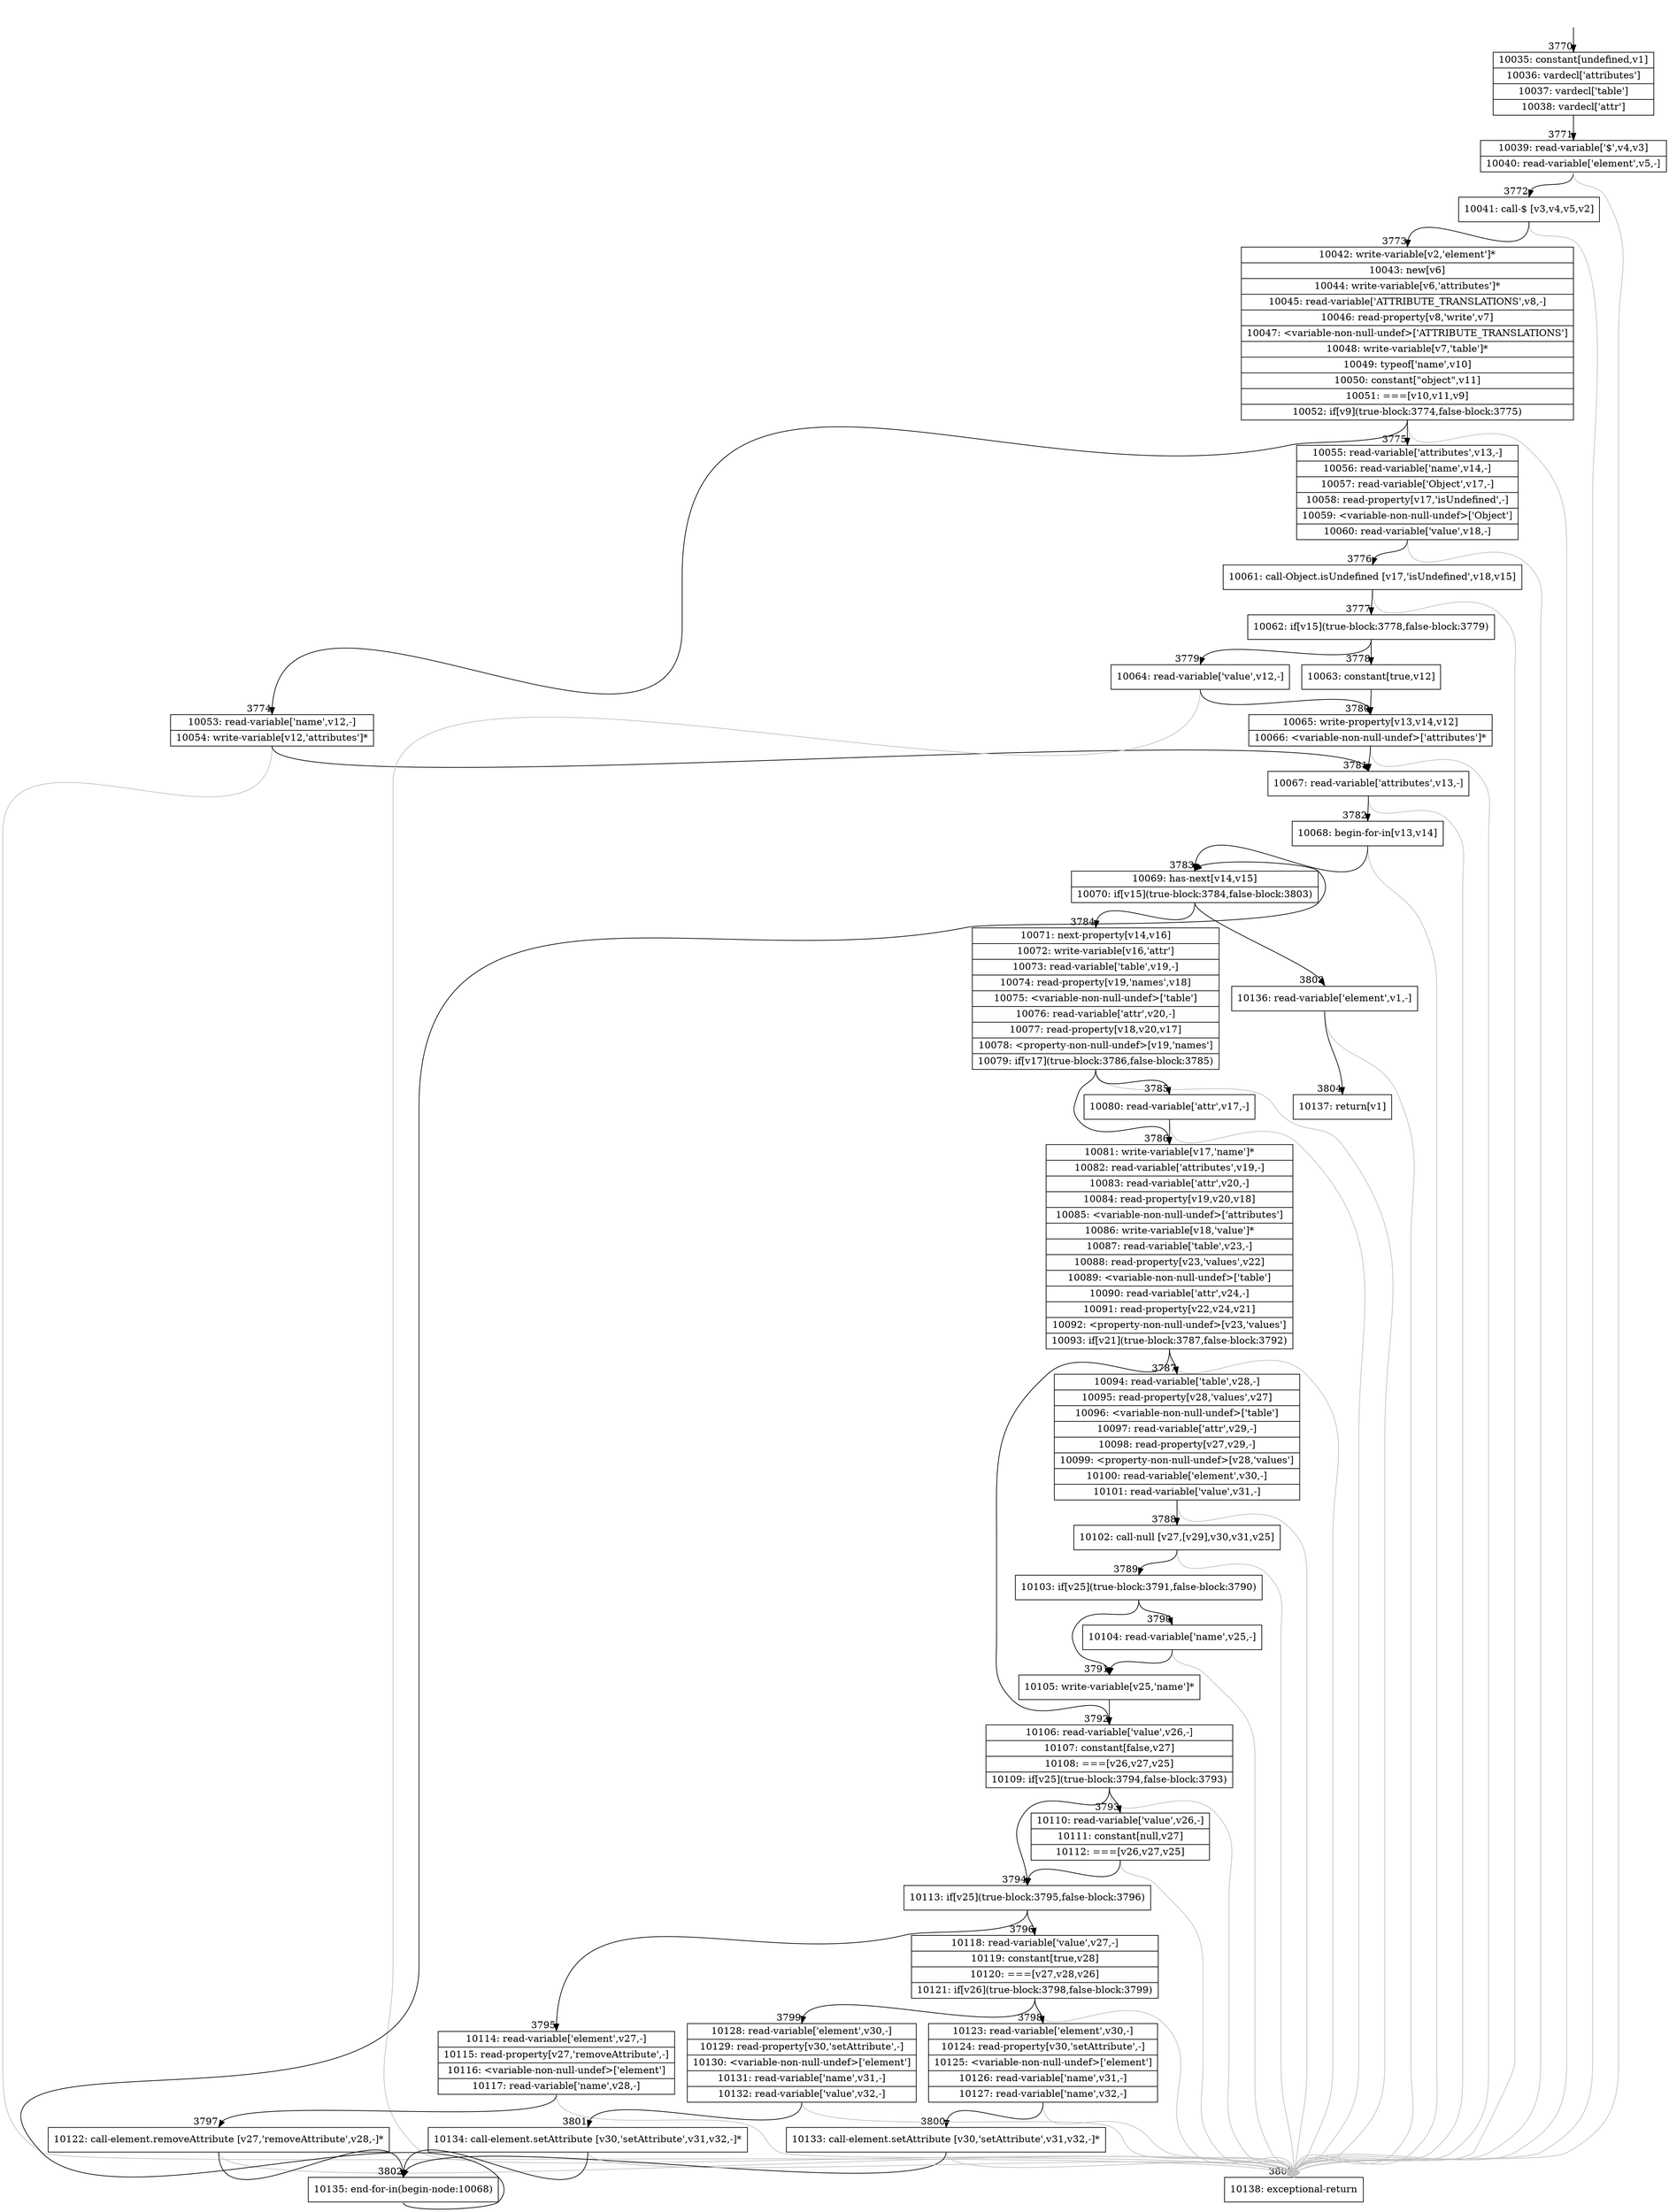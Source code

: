 digraph {
rankdir="TD"
BB_entry319[shape=none,label=""];
BB_entry319 -> BB3770 [tailport=s, headport=n, headlabel="    3770"]
BB3770 [shape=record label="{10035: constant[undefined,v1]|10036: vardecl['attributes']|10037: vardecl['table']|10038: vardecl['attr']}" ] 
BB3770 -> BB3771 [tailport=s, headport=n, headlabel="      3771"]
BB3771 [shape=record label="{10039: read-variable['$',v4,v3]|10040: read-variable['element',v5,-]}" ] 
BB3771 -> BB3772 [tailport=s, headport=n, headlabel="      3772"]
BB3771 -> BB3805 [tailport=s, headport=n, color=gray, headlabel="      3805"]
BB3772 [shape=record label="{10041: call-$ [v3,v4,v5,v2]}" ] 
BB3772 -> BB3773 [tailport=s, headport=n, headlabel="      3773"]
BB3772 -> BB3805 [tailport=s, headport=n, color=gray]
BB3773 [shape=record label="{10042: write-variable[v2,'element']*|10043: new[v6]|10044: write-variable[v6,'attributes']*|10045: read-variable['ATTRIBUTE_TRANSLATIONS',v8,-]|10046: read-property[v8,'write',v7]|10047: \<variable-non-null-undef\>['ATTRIBUTE_TRANSLATIONS']|10048: write-variable[v7,'table']*|10049: typeof['name',v10]|10050: constant[\"object\",v11]|10051: ===[v10,v11,v9]|10052: if[v9](true-block:3774,false-block:3775)}" ] 
BB3773 -> BB3774 [tailport=s, headport=n, headlabel="      3774"]
BB3773 -> BB3775 [tailport=s, headport=n, headlabel="      3775"]
BB3773 -> BB3805 [tailport=s, headport=n, color=gray]
BB3774 [shape=record label="{10053: read-variable['name',v12,-]|10054: write-variable[v12,'attributes']*}" ] 
BB3774 -> BB3781 [tailport=s, headport=n, headlabel="      3781"]
BB3774 -> BB3805 [tailport=s, headport=n, color=gray]
BB3775 [shape=record label="{10055: read-variable['attributes',v13,-]|10056: read-variable['name',v14,-]|10057: read-variable['Object',v17,-]|10058: read-property[v17,'isUndefined',-]|10059: \<variable-non-null-undef\>['Object']|10060: read-variable['value',v18,-]}" ] 
BB3775 -> BB3776 [tailport=s, headport=n, headlabel="      3776"]
BB3775 -> BB3805 [tailport=s, headport=n, color=gray]
BB3776 [shape=record label="{10061: call-Object.isUndefined [v17,'isUndefined',v18,v15]}" ] 
BB3776 -> BB3777 [tailport=s, headport=n, headlabel="      3777"]
BB3776 -> BB3805 [tailport=s, headport=n, color=gray]
BB3777 [shape=record label="{10062: if[v15](true-block:3778,false-block:3779)}" ] 
BB3777 -> BB3778 [tailport=s, headport=n, headlabel="      3778"]
BB3777 -> BB3779 [tailport=s, headport=n, headlabel="      3779"]
BB3778 [shape=record label="{10063: constant[true,v12]}" ] 
BB3778 -> BB3780 [tailport=s, headport=n, headlabel="      3780"]
BB3779 [shape=record label="{10064: read-variable['value',v12,-]}" ] 
BB3779 -> BB3780 [tailport=s, headport=n]
BB3779 -> BB3805 [tailport=s, headport=n, color=gray]
BB3780 [shape=record label="{10065: write-property[v13,v14,v12]|10066: \<variable-non-null-undef\>['attributes']*}" ] 
BB3780 -> BB3781 [tailport=s, headport=n]
BB3780 -> BB3805 [tailport=s, headport=n, color=gray]
BB3781 [shape=record label="{10067: read-variable['attributes',v13,-]}" ] 
BB3781 -> BB3782 [tailport=s, headport=n, headlabel="      3782"]
BB3781 -> BB3805 [tailport=s, headport=n, color=gray]
BB3782 [shape=record label="{10068: begin-for-in[v13,v14]}" ] 
BB3782 -> BB3783 [tailport=s, headport=n, headlabel="      3783"]
BB3782 -> BB3805 [tailport=s, headport=n, color=gray]
BB3783 [shape=record label="{10069: has-next[v14,v15]|10070: if[v15](true-block:3784,false-block:3803)}" ] 
BB3783 -> BB3784 [tailport=s, headport=n, headlabel="      3784"]
BB3783 -> BB3803 [tailport=s, headport=n, headlabel="      3803"]
BB3784 [shape=record label="{10071: next-property[v14,v16]|10072: write-variable[v16,'attr']|10073: read-variable['table',v19,-]|10074: read-property[v19,'names',v18]|10075: \<variable-non-null-undef\>['table']|10076: read-variable['attr',v20,-]|10077: read-property[v18,v20,v17]|10078: \<property-non-null-undef\>[v19,'names']|10079: if[v17](true-block:3786,false-block:3785)}" ] 
BB3784 -> BB3786 [tailport=s, headport=n, headlabel="      3786"]
BB3784 -> BB3785 [tailport=s, headport=n, headlabel="      3785"]
BB3784 -> BB3805 [tailport=s, headport=n, color=gray]
BB3785 [shape=record label="{10080: read-variable['attr',v17,-]}" ] 
BB3785 -> BB3786 [tailport=s, headport=n]
BB3785 -> BB3805 [tailport=s, headport=n, color=gray]
BB3786 [shape=record label="{10081: write-variable[v17,'name']*|10082: read-variable['attributes',v19,-]|10083: read-variable['attr',v20,-]|10084: read-property[v19,v20,v18]|10085: \<variable-non-null-undef\>['attributes']|10086: write-variable[v18,'value']*|10087: read-variable['table',v23,-]|10088: read-property[v23,'values',v22]|10089: \<variable-non-null-undef\>['table']|10090: read-variable['attr',v24,-]|10091: read-property[v22,v24,v21]|10092: \<property-non-null-undef\>[v23,'values']|10093: if[v21](true-block:3787,false-block:3792)}" ] 
BB3786 -> BB3787 [tailport=s, headport=n, headlabel="      3787"]
BB3786 -> BB3792 [tailport=s, headport=n, headlabel="      3792"]
BB3786 -> BB3805 [tailport=s, headport=n, color=gray]
BB3787 [shape=record label="{10094: read-variable['table',v28,-]|10095: read-property[v28,'values',v27]|10096: \<variable-non-null-undef\>['table']|10097: read-variable['attr',v29,-]|10098: read-property[v27,v29,-]|10099: \<property-non-null-undef\>[v28,'values']|10100: read-variable['element',v30,-]|10101: read-variable['value',v31,-]}" ] 
BB3787 -> BB3788 [tailport=s, headport=n, headlabel="      3788"]
BB3787 -> BB3805 [tailport=s, headport=n, color=gray]
BB3788 [shape=record label="{10102: call-null [v27,[v29],v30,v31,v25]}" ] 
BB3788 -> BB3789 [tailport=s, headport=n, headlabel="      3789"]
BB3788 -> BB3805 [tailport=s, headport=n, color=gray]
BB3789 [shape=record label="{10103: if[v25](true-block:3791,false-block:3790)}" ] 
BB3789 -> BB3791 [tailport=s, headport=n, headlabel="      3791"]
BB3789 -> BB3790 [tailport=s, headport=n, headlabel="      3790"]
BB3790 [shape=record label="{10104: read-variable['name',v25,-]}" ] 
BB3790 -> BB3791 [tailport=s, headport=n]
BB3790 -> BB3805 [tailport=s, headport=n, color=gray]
BB3791 [shape=record label="{10105: write-variable[v25,'name']*}" ] 
BB3791 -> BB3792 [tailport=s, headport=n]
BB3792 [shape=record label="{10106: read-variable['value',v26,-]|10107: constant[false,v27]|10108: ===[v26,v27,v25]|10109: if[v25](true-block:3794,false-block:3793)}" ] 
BB3792 -> BB3794 [tailport=s, headport=n, headlabel="      3794"]
BB3792 -> BB3793 [tailport=s, headport=n, headlabel="      3793"]
BB3792 -> BB3805 [tailport=s, headport=n, color=gray]
BB3793 [shape=record label="{10110: read-variable['value',v26,-]|10111: constant[null,v27]|10112: ===[v26,v27,v25]}" ] 
BB3793 -> BB3794 [tailport=s, headport=n]
BB3793 -> BB3805 [tailport=s, headport=n, color=gray]
BB3794 [shape=record label="{10113: if[v25](true-block:3795,false-block:3796)}" ] 
BB3794 -> BB3795 [tailport=s, headport=n, headlabel="      3795"]
BB3794 -> BB3796 [tailport=s, headport=n, headlabel="      3796"]
BB3795 [shape=record label="{10114: read-variable['element',v27,-]|10115: read-property[v27,'removeAttribute',-]|10116: \<variable-non-null-undef\>['element']|10117: read-variable['name',v28,-]}" ] 
BB3795 -> BB3797 [tailport=s, headport=n, headlabel="      3797"]
BB3795 -> BB3805 [tailport=s, headport=n, color=gray]
BB3796 [shape=record label="{10118: read-variable['value',v27,-]|10119: constant[true,v28]|10120: ===[v27,v28,v26]|10121: if[v26](true-block:3798,false-block:3799)}" ] 
BB3796 -> BB3798 [tailport=s, headport=n, headlabel="      3798"]
BB3796 -> BB3799 [tailport=s, headport=n, headlabel="      3799"]
BB3796 -> BB3805 [tailport=s, headport=n, color=gray]
BB3797 [shape=record label="{10122: call-element.removeAttribute [v27,'removeAttribute',v28,-]*}" ] 
BB3797 -> BB3802 [tailport=s, headport=n, headlabel="      3802"]
BB3797 -> BB3805 [tailport=s, headport=n, color=gray]
BB3798 [shape=record label="{10123: read-variable['element',v30,-]|10124: read-property[v30,'setAttribute',-]|10125: \<variable-non-null-undef\>['element']|10126: read-variable['name',v31,-]|10127: read-variable['name',v32,-]}" ] 
BB3798 -> BB3800 [tailport=s, headport=n, headlabel="      3800"]
BB3798 -> BB3805 [tailport=s, headport=n, color=gray]
BB3799 [shape=record label="{10128: read-variable['element',v30,-]|10129: read-property[v30,'setAttribute',-]|10130: \<variable-non-null-undef\>['element']|10131: read-variable['name',v31,-]|10132: read-variable['value',v32,-]}" ] 
BB3799 -> BB3801 [tailport=s, headport=n, headlabel="      3801"]
BB3799 -> BB3805 [tailport=s, headport=n, color=gray]
BB3800 [shape=record label="{10133: call-element.setAttribute [v30,'setAttribute',v31,v32,-]*}" ] 
BB3800 -> BB3802 [tailport=s, headport=n]
BB3800 -> BB3805 [tailport=s, headport=n, color=gray]
BB3801 [shape=record label="{10134: call-element.setAttribute [v30,'setAttribute',v31,v32,-]*}" ] 
BB3801 -> BB3802 [tailport=s, headport=n]
BB3801 -> BB3805 [tailport=s, headport=n, color=gray]
BB3802 [shape=record label="{10135: end-for-in(begin-node:10068)}" ] 
BB3802 -> BB3783 [tailport=s, headport=n]
BB3803 [shape=record label="{10136: read-variable['element',v1,-]}" ] 
BB3803 -> BB3804 [tailport=s, headport=n, headlabel="      3804"]
BB3803 -> BB3805 [tailport=s, headport=n, color=gray]
BB3804 [shape=record label="{10137: return[v1]}" ] 
BB3805 [shape=record label="{10138: exceptional-return}" ] 
//#$~ 2812
}
